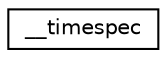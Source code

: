 digraph "Graphical Class Hierarchy"
{
 // LATEX_PDF_SIZE
  edge [fontname="Helvetica",fontsize="10",labelfontname="Helvetica",labelfontsize="10"];
  node [fontname="Helvetica",fontsize="10",shape=record];
  rankdir="LR";
  Node0 [label="__timespec",height=0.2,width=0.4,color="black", fillcolor="white", style="filled",URL="$struct____timespec.html",tooltip=" "];
}
